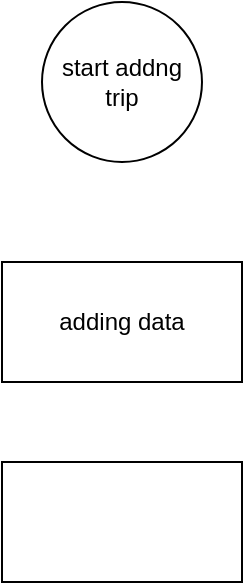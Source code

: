 <mxfile>
    <diagram id="ahNoTP5ePXM8qUE6xvn4" name="Page-1">
        <mxGraphModel dx="820" dy="478" grid="1" gridSize="10" guides="1" tooltips="1" connect="1" arrows="1" fold="1" page="1" pageScale="1" pageWidth="850" pageHeight="1100" math="0" shadow="0">
            <root>
                <mxCell id="0"/>
                <mxCell id="1" parent="0"/>
                <mxCell id="2" value="start addng trip" style="ellipse;whiteSpace=wrap;html=1;aspect=fixed;" vertex="1" parent="1">
                    <mxGeometry x="290" y="80" width="80" height="80" as="geometry"/>
                </mxCell>
                <mxCell id="3" value="adding data" style="rounded=0;whiteSpace=wrap;html=1;" vertex="1" parent="1">
                    <mxGeometry x="270" y="210" width="120" height="60" as="geometry"/>
                </mxCell>
                <mxCell id="4" value="" style="rounded=0;whiteSpace=wrap;html=1;" vertex="1" parent="1">
                    <mxGeometry x="270" y="310" width="120" height="60" as="geometry"/>
                </mxCell>
            </root>
        </mxGraphModel>
    </diagram>
</mxfile>